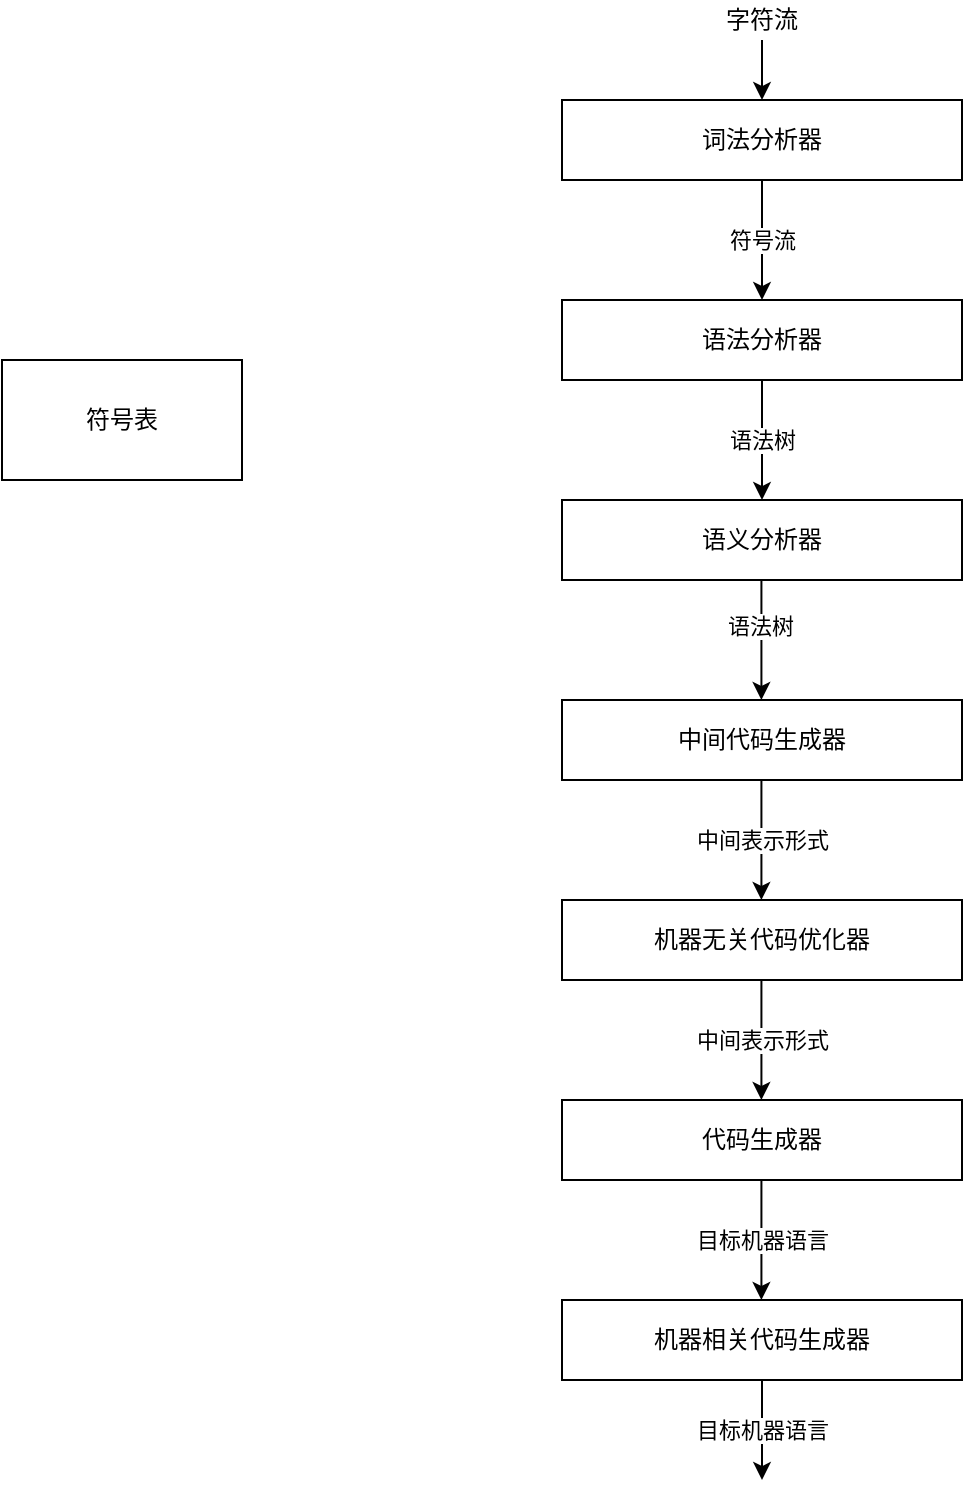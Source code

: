 <mxfile version="14.7.7" type="github">
  <diagram id="1CVHgrTUtQF9n8n9SvBz" name="第 1 页">
    <mxGraphModel dx="1209" dy="741" grid="1" gridSize="10" guides="1" tooltips="1" connect="1" arrows="1" fold="1" page="1" pageScale="1" pageWidth="827" pageHeight="1169" math="0" shadow="0">
      <root>
        <mxCell id="0" />
        <mxCell id="1" parent="0" />
        <mxCell id="FrPxhITRIpKU2Au3II6a-1" value="词法分析器" style="rounded=0;whiteSpace=wrap;html=1;" vertex="1" parent="1">
          <mxGeometry x="410" y="130" width="200" height="40" as="geometry" />
        </mxCell>
        <mxCell id="FrPxhITRIpKU2Au3II6a-2" value="语法分析器" style="rounded=0;whiteSpace=wrap;html=1;" vertex="1" parent="1">
          <mxGeometry x="410" y="230" width="200" height="40" as="geometry" />
        </mxCell>
        <mxCell id="FrPxhITRIpKU2Au3II6a-3" value="语义分析器" style="rounded=0;whiteSpace=wrap;html=1;" vertex="1" parent="1">
          <mxGeometry x="410" y="330" width="200" height="40" as="geometry" />
        </mxCell>
        <mxCell id="FrPxhITRIpKU2Au3II6a-4" value="中间代码生成器" style="rounded=0;whiteSpace=wrap;html=1;" vertex="1" parent="1">
          <mxGeometry x="410" y="430" width="200" height="40" as="geometry" />
        </mxCell>
        <mxCell id="FrPxhITRIpKU2Au3II6a-5" value="机器无关代码优化器" style="rounded=0;whiteSpace=wrap;html=1;" vertex="1" parent="1">
          <mxGeometry x="410" y="530" width="200" height="40" as="geometry" />
        </mxCell>
        <mxCell id="FrPxhITRIpKU2Au3II6a-6" value="代码生成器" style="rounded=0;whiteSpace=wrap;html=1;" vertex="1" parent="1">
          <mxGeometry x="410" y="630" width="200" height="40" as="geometry" />
        </mxCell>
        <mxCell id="FrPxhITRIpKU2Au3II6a-7" value="机器相关代码生成器" style="rounded=0;whiteSpace=wrap;html=1;" vertex="1" parent="1">
          <mxGeometry x="410" y="730" width="200" height="40" as="geometry" />
        </mxCell>
        <mxCell id="FrPxhITRIpKU2Au3II6a-8" value="符号流" style="endArrow=classic;html=1;exitX=0.5;exitY=1;exitDx=0;exitDy=0;" edge="1" parent="1" source="FrPxhITRIpKU2Au3II6a-1" target="FrPxhITRIpKU2Au3II6a-2">
          <mxGeometry width="50" height="50" relative="1" as="geometry">
            <mxPoint x="510" y="220" as="sourcePoint" />
            <mxPoint x="560" y="170" as="targetPoint" />
          </mxGeometry>
        </mxCell>
        <mxCell id="FrPxhITRIpKU2Au3II6a-9" value="语法树" style="endArrow=classic;html=1;exitX=0.5;exitY=1;exitDx=0;exitDy=0;" edge="1" parent="1" source="FrPxhITRIpKU2Au3II6a-2">
          <mxGeometry width="50" height="50" relative="1" as="geometry">
            <mxPoint x="510" y="280" as="sourcePoint" />
            <mxPoint x="510" y="330" as="targetPoint" />
          </mxGeometry>
        </mxCell>
        <mxCell id="FrPxhITRIpKU2Au3II6a-10" value="" style="endArrow=classic;html=1;exitX=0.5;exitY=1;exitDx=0;exitDy=0;" edge="1" parent="1">
          <mxGeometry width="50" height="50" relative="1" as="geometry">
            <mxPoint x="509.71" y="370" as="sourcePoint" />
            <mxPoint x="509.71" y="430" as="targetPoint" />
          </mxGeometry>
        </mxCell>
        <mxCell id="FrPxhITRIpKU2Au3II6a-11" value="语法树" style="edgeLabel;html=1;align=center;verticalAlign=middle;resizable=0;points=[];" vertex="1" connectable="0" parent="FrPxhITRIpKU2Au3II6a-10">
          <mxGeometry x="-0.236" y="-1" relative="1" as="geometry">
            <mxPoint as="offset" />
          </mxGeometry>
        </mxCell>
        <mxCell id="FrPxhITRIpKU2Au3II6a-12" value="中间表示形式" style="endArrow=classic;html=1;exitX=0.5;exitY=1;exitDx=0;exitDy=0;" edge="1" parent="1">
          <mxGeometry width="50" height="50" relative="1" as="geometry">
            <mxPoint x="509.71" y="470" as="sourcePoint" />
            <mxPoint x="509.71" y="530" as="targetPoint" />
          </mxGeometry>
        </mxCell>
        <mxCell id="FrPxhITRIpKU2Au3II6a-13" value="中间表示形式" style="endArrow=classic;html=1;exitX=0.5;exitY=1;exitDx=0;exitDy=0;" edge="1" parent="1">
          <mxGeometry width="50" height="50" relative="1" as="geometry">
            <mxPoint x="509.71" y="570" as="sourcePoint" />
            <mxPoint x="509.71" y="630" as="targetPoint" />
          </mxGeometry>
        </mxCell>
        <mxCell id="FrPxhITRIpKU2Au3II6a-14" value="目标机器语言" style="endArrow=classic;html=1;exitX=0.5;exitY=1;exitDx=0;exitDy=0;" edge="1" parent="1">
          <mxGeometry width="50" height="50" relative="1" as="geometry">
            <mxPoint x="509.71" y="670" as="sourcePoint" />
            <mxPoint x="509.71" y="730" as="targetPoint" />
          </mxGeometry>
        </mxCell>
        <mxCell id="FrPxhITRIpKU2Au3II6a-15" value="字符流" style="text;html=1;strokeColor=none;fillColor=none;align=center;verticalAlign=middle;whiteSpace=wrap;rounded=0;" vertex="1" parent="1">
          <mxGeometry x="490" y="80" width="40" height="20" as="geometry" />
        </mxCell>
        <mxCell id="FrPxhITRIpKU2Au3II6a-16" value="" style="endArrow=classic;html=1;exitX=0.5;exitY=1;exitDx=0;exitDy=0;" edge="1" parent="1" source="FrPxhITRIpKU2Au3II6a-15" target="FrPxhITRIpKU2Au3II6a-1">
          <mxGeometry width="50" height="50" relative="1" as="geometry">
            <mxPoint x="450" y="250" as="sourcePoint" />
            <mxPoint x="500" y="200" as="targetPoint" />
          </mxGeometry>
        </mxCell>
        <mxCell id="FrPxhITRIpKU2Au3II6a-17" value="目标机器语言" style="endArrow=classic;html=1;exitX=0.5;exitY=1;exitDx=0;exitDy=0;" edge="1" parent="1" source="FrPxhITRIpKU2Au3II6a-7">
          <mxGeometry width="50" height="50" relative="1" as="geometry">
            <mxPoint x="500" y="830" as="sourcePoint" />
            <mxPoint x="510" y="820" as="targetPoint" />
          </mxGeometry>
        </mxCell>
        <mxCell id="FrPxhITRIpKU2Au3II6a-18" value="符号表" style="rounded=0;whiteSpace=wrap;html=1;" vertex="1" parent="1">
          <mxGeometry x="130" y="260" width="120" height="60" as="geometry" />
        </mxCell>
      </root>
    </mxGraphModel>
  </diagram>
</mxfile>
